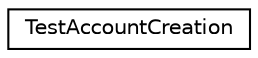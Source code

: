 digraph "Graphical Class Hierarchy"
{
  edge [fontname="Helvetica",fontsize="10",labelfontname="Helvetica",labelfontsize="10"];
  node [fontname="Helvetica",fontsize="10",shape=record];
  rankdir="LR";
  Node0 [label="TestAccountCreation",height=0.2,width=0.4,color="black", fillcolor="white", style="filled",URL="$classTestAccountCreation.html"];
}
